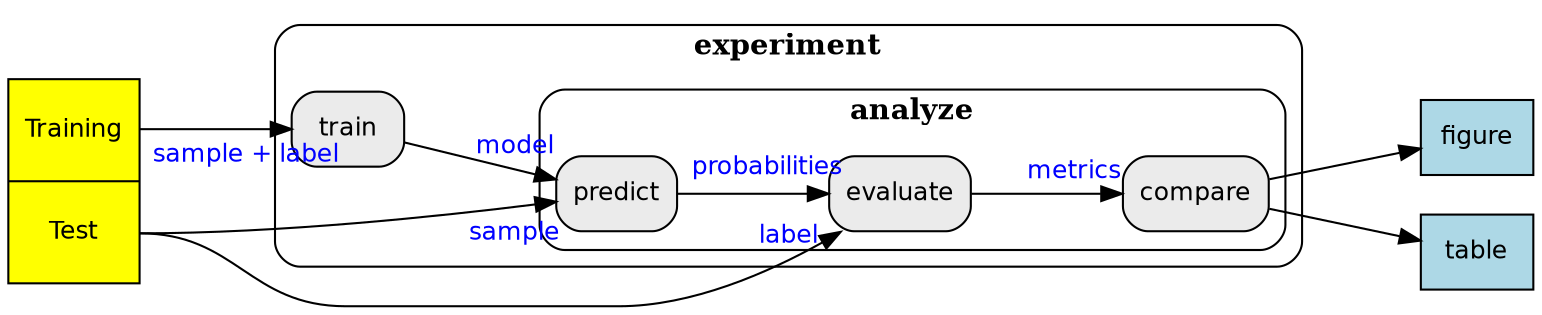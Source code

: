 digraph framework {

    graph [
        rankdir=LR,
        ];
    edge [
        fontname=Helvetica,
        fontsize=12,
        fontcolor=blue,
        minlen=2,
        labeldistance=2.5,
        ];

    node [
        fontname=Helvetica,
        fontsize=12,
        fontcolor=black,
        shape=record,
        style="filled,rounded",
        fillcolor=grey92,
        ];

    dataset [
        label="<train>\nTraining\n\n|<test>\nTest\n\n",
        fillcolor=yellow,
        style="filled",
        ];

    {rank = min; dataset;}

    subgraph cluster_experiment {
        label=<<b>experiment</b>>;
        shape=record;
        style="filled,rounded";
        fillcolor=white;
        train;

        subgraph cluster_analyze {
            label=<<b>analyze</b>>;
            predict;
            evaluate;
            compare;
        }
    }

    figure, table [
        fillcolor=lightblue,
        style="filled",
    ];
    {rank = max; figure; table; }

    dataset:train -> train [headlabel="sample + label",labelangle=30];
    dataset:test -> predict [headlabel="sample",labelangle=30];
    train -> predict [headlabel="model"];
    dataset:test -> evaluate [headlabel="label"];
    predict -> evaluate [headlabel="probabilities    ",labelangle=-30];
    evaluate -> compare [headlabel="metrics"];
    compare -> figure;
    compare -> table;
}
